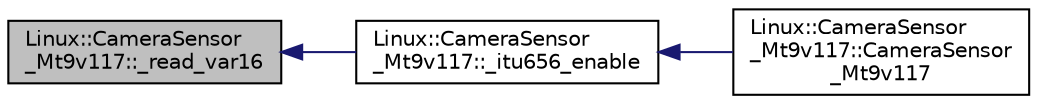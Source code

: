 digraph "Linux::CameraSensor_Mt9v117::_read_var16"
{
 // INTERACTIVE_SVG=YES
  edge [fontname="Helvetica",fontsize="10",labelfontname="Helvetica",labelfontsize="10"];
  node [fontname="Helvetica",fontsize="10",shape=record];
  rankdir="LR";
  Node1 [label="Linux::CameraSensor\l_Mt9v117::_read_var16",height=0.2,width=0.4,color="black", fillcolor="grey75", style="filled", fontcolor="black"];
  Node1 -> Node2 [dir="back",color="midnightblue",fontsize="10",style="solid",fontname="Helvetica"];
  Node2 [label="Linux::CameraSensor\l_Mt9v117::_itu656_enable",height=0.2,width=0.4,color="black", fillcolor="white", style="filled",URL="$classLinux_1_1CameraSensor__Mt9v117.html#ac621d6ac4a232d794d76a1aa53051564"];
  Node2 -> Node3 [dir="back",color="midnightblue",fontsize="10",style="solid",fontname="Helvetica"];
  Node3 [label="Linux::CameraSensor\l_Mt9v117::CameraSensor\l_Mt9v117",height=0.2,width=0.4,color="black", fillcolor="white", style="filled",URL="$classLinux_1_1CameraSensor__Mt9v117.html#a4ca64405fd0ece45d76b844a14eb2f5f"];
}
